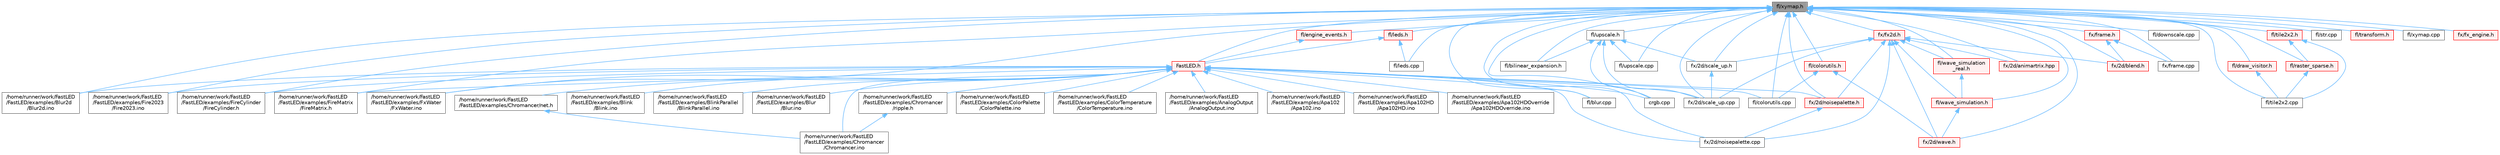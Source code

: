 digraph "fl/xymap.h"
{
 // INTERACTIVE_SVG=YES
 // LATEX_PDF_SIZE
  bgcolor="transparent";
  edge [fontname=Helvetica,fontsize=10,labelfontname=Helvetica,labelfontsize=10];
  node [fontname=Helvetica,fontsize=10,shape=box,height=0.2,width=0.4];
  Node1 [id="Node000001",label="fl/xymap.h",height=0.2,width=0.4,color="gray40", fillcolor="grey60", style="filled", fontcolor="black",tooltip=" "];
  Node1 -> Node2 [id="edge1_Node000001_Node000002",dir="back",color="steelblue1",style="solid",tooltip=" "];
  Node2 [id="Node000002",label="/home/runner/work/FastLED\l/FastLED/examples/Blur2d\l/Blur2d.ino",height=0.2,width=0.4,color="grey40", fillcolor="white", style="filled",URL="$df/d42/_blur2d_8ino.html",tooltip=" "];
  Node1 -> Node3 [id="edge2_Node000001_Node000003",dir="back",color="steelblue1",style="solid",tooltip=" "];
  Node3 [id="Node000003",label="/home/runner/work/FastLED\l/FastLED/examples/Fire2023\l/Fire2023.ino",height=0.2,width=0.4,color="grey40", fillcolor="white", style="filled",URL="$d8/d2c/_fire2023_8ino.html",tooltip=" "];
  Node1 -> Node4 [id="edge3_Node000001_Node000004",dir="back",color="steelblue1",style="solid",tooltip=" "];
  Node4 [id="Node000004",label="/home/runner/work/FastLED\l/FastLED/examples/FireCylinder\l/FireCylinder.h",height=0.2,width=0.4,color="grey40", fillcolor="white", style="filled",URL="$d8/dd0/_fire_cylinder_8h.html",tooltip=" "];
  Node1 -> Node5 [id="edge4_Node000001_Node000005",dir="back",color="steelblue1",style="solid",tooltip=" "];
  Node5 [id="Node000005",label="/home/runner/work/FastLED\l/FastLED/examples/FireMatrix\l/FireMatrix.h",height=0.2,width=0.4,color="grey40", fillcolor="white", style="filled",URL="$d5/d88/_fire_matrix_8h.html",tooltip=" "];
  Node1 -> Node6 [id="edge5_Node000001_Node000006",dir="back",color="steelblue1",style="solid",tooltip=" "];
  Node6 [id="Node000006",label="/home/runner/work/FastLED\l/FastLED/examples/FxWater\l/FxWater.ino",height=0.2,width=0.4,color="grey40", fillcolor="white", style="filled",URL="$dd/d61/_fx_water_8ino.html",tooltip=" "];
  Node1 -> Node7 [id="edge6_Node000001_Node000007",dir="back",color="steelblue1",style="solid",tooltip=" "];
  Node7 [id="Node000007",label="FastLED.h",height=0.2,width=0.4,color="red", fillcolor="#FFF0F0", style="filled",URL="$db/d97/_fast_l_e_d_8h.html",tooltip="central include file for FastLED, defines the CFastLED class/object"];
  Node7 -> Node8 [id="edge7_Node000007_Node000008",dir="back",color="steelblue1",style="solid",tooltip=" "];
  Node8 [id="Node000008",label="/home/runner/work/FastLED\l/FastLED/examples/AnalogOutput\l/AnalogOutput.ino",height=0.2,width=0.4,color="grey40", fillcolor="white", style="filled",URL="$d5/d17/_analog_output_8ino.html",tooltip="Demonstrates how to use FastLED color functions even without a \"pixel-addressible\" smart LED strip."];
  Node7 -> Node9 [id="edge8_Node000007_Node000009",dir="back",color="steelblue1",style="solid",tooltip=" "];
  Node9 [id="Node000009",label="/home/runner/work/FastLED\l/FastLED/examples/Apa102\l/Apa102.ino",height=0.2,width=0.4,color="grey40", fillcolor="white", style="filled",URL="$dd/d0f/_apa102_8ino.html",tooltip=" "];
  Node7 -> Node10 [id="edge9_Node000007_Node000010",dir="back",color="steelblue1",style="solid",tooltip=" "];
  Node10 [id="Node000010",label="/home/runner/work/FastLED\l/FastLED/examples/Apa102HD\l/Apa102HD.ino",height=0.2,width=0.4,color="grey40", fillcolor="white", style="filled",URL="$d1/d75/_apa102_h_d_8ino.html",tooltip="Example showing how to use the APA102HD gamma correction."];
  Node7 -> Node11 [id="edge10_Node000007_Node000011",dir="back",color="steelblue1",style="solid",tooltip=" "];
  Node11 [id="Node000011",label="/home/runner/work/FastLED\l/FastLED/examples/Apa102HDOverride\l/Apa102HDOverride.ino",height=0.2,width=0.4,color="grey40", fillcolor="white", style="filled",URL="$d3/d6e/_apa102_h_d_override_8ino.html",tooltip=" "];
  Node7 -> Node12 [id="edge11_Node000007_Node000012",dir="back",color="steelblue1",style="solid",tooltip=" "];
  Node12 [id="Node000012",label="/home/runner/work/FastLED\l/FastLED/examples/Blink\l/Blink.ino",height=0.2,width=0.4,color="grey40", fillcolor="white", style="filled",URL="$d0/dc3/_blink_8ino.html",tooltip="Blink the first LED of an LED strip."];
  Node7 -> Node13 [id="edge12_Node000007_Node000013",dir="back",color="steelblue1",style="solid",tooltip=" "];
  Node13 [id="Node000013",label="/home/runner/work/FastLED\l/FastLED/examples/BlinkParallel\l/BlinkParallel.ino",height=0.2,width=0.4,color="grey40", fillcolor="white", style="filled",URL="$d5/d4d/_blink_parallel_8ino.html",tooltip="Shows parallel usage of WS2812 strips."];
  Node7 -> Node14 [id="edge13_Node000007_Node000014",dir="back",color="steelblue1",style="solid",tooltip=" "];
  Node14 [id="Node000014",label="/home/runner/work/FastLED\l/FastLED/examples/Blur\l/Blur.ino",height=0.2,width=0.4,color="grey40", fillcolor="white", style="filled",URL="$d4/d0c/_blur_8ino.html",tooltip=" "];
  Node7 -> Node2 [id="edge14_Node000007_Node000002",dir="back",color="steelblue1",style="solid",tooltip=" "];
  Node7 -> Node15 [id="edge15_Node000007_Node000015",dir="back",color="steelblue1",style="solid",tooltip=" "];
  Node15 [id="Node000015",label="/home/runner/work/FastLED\l/FastLED/examples/Chromancer\l/Chromancer.ino",height=0.2,width=0.4,color="grey40", fillcolor="white", style="filled",URL="$d1/ddb/_chromancer_8ino.html",tooltip=" "];
  Node7 -> Node16 [id="edge16_Node000007_Node000016",dir="back",color="steelblue1",style="solid",tooltip=" "];
  Node16 [id="Node000016",label="/home/runner/work/FastLED\l/FastLED/examples/Chromancer/net.h",height=0.2,width=0.4,color="grey40", fillcolor="white", style="filled",URL="$d7/d97/net_8h.html",tooltip=" "];
  Node16 -> Node15 [id="edge17_Node000016_Node000015",dir="back",color="steelblue1",style="solid",tooltip=" "];
  Node7 -> Node17 [id="edge18_Node000007_Node000017",dir="back",color="steelblue1",style="solid",tooltip=" "];
  Node17 [id="Node000017",label="/home/runner/work/FastLED\l/FastLED/examples/Chromancer\l/ripple.h",height=0.2,width=0.4,color="grey40", fillcolor="white", style="filled",URL="$de/de3/ripple_8h.html",tooltip=" "];
  Node17 -> Node15 [id="edge19_Node000017_Node000015",dir="back",color="steelblue1",style="solid",tooltip=" "];
  Node7 -> Node18 [id="edge20_Node000007_Node000018",dir="back",color="steelblue1",style="solid",tooltip=" "];
  Node18 [id="Node000018",label="/home/runner/work/FastLED\l/FastLED/examples/ColorPalette\l/ColorPalette.ino",height=0.2,width=0.4,color="grey40", fillcolor="white", style="filled",URL="$d1/dc5/_color_palette_8ino.html",tooltip="Demonstrates how to use ColorPalettes."];
  Node7 -> Node19 [id="edge21_Node000007_Node000019",dir="back",color="steelblue1",style="solid",tooltip=" "];
  Node19 [id="Node000019",label="/home/runner/work/FastLED\l/FastLED/examples/ColorTemperature\l/ColorTemperature.ino",height=0.2,width=0.4,color="grey40", fillcolor="white", style="filled",URL="$d7/d22/_color_temperature_8ino.html",tooltip="Demonstrates how to use ColorTemperature based color correction."];
  Node7 -> Node3 [id="edge22_Node000007_Node000003",dir="back",color="steelblue1",style="solid",tooltip=" "];
  Node7 -> Node4 [id="edge23_Node000007_Node000004",dir="back",color="steelblue1",style="solid",tooltip=" "];
  Node7 -> Node5 [id="edge24_Node000007_Node000005",dir="back",color="steelblue1",style="solid",tooltip=" "];
  Node7 -> Node6 [id="edge25_Node000007_Node000006",dir="back",color="steelblue1",style="solid",tooltip=" "];
  Node7 -> Node94 [id="edge26_Node000007_Node000094",dir="back",color="steelblue1",style="solid",tooltip=" "];
  Node94 [id="Node000094",label="crgb.cpp",height=0.2,width=0.4,color="grey40", fillcolor="white", style="filled",URL="$d0/de3/crgb_8cpp.html",tooltip="Utility functions for the red, green, and blue (RGB) pixel struct."];
  Node7 -> Node103 [id="edge27_Node000007_Node000103",dir="back",color="steelblue1",style="solid",tooltip=" "];
  Node103 [id="Node000103",label="fl/blur.cpp",height=0.2,width=0.4,color="grey40", fillcolor="white", style="filled",URL="$de/dc8/blur_8cpp.html",tooltip=" "];
  Node7 -> Node104 [id="edge28_Node000007_Node000104",dir="back",color="steelblue1",style="solid",tooltip=" "];
  Node104 [id="Node000104",label="fl/colorutils.cpp",height=0.2,width=0.4,color="grey40", fillcolor="white", style="filled",URL="$da/d2d/colorutils_8cpp.html",tooltip="Misc utility functions for palettes, blending, and more."];
  Node7 -> Node114 [id="edge29_Node000007_Node000114",dir="back",color="steelblue1",style="solid",tooltip=" "];
  Node114 [id="Node000114",label="fx/2d/noisepalette.cpp",height=0.2,width=0.4,color="grey40", fillcolor="white", style="filled",URL="$d6/d66/noisepalette_8cpp.html",tooltip=" "];
  Node7 -> Node115 [id="edge30_Node000007_Node000115",dir="back",color="steelblue1",style="solid",tooltip=" "];
  Node115 [id="Node000115",label="fx/2d/noisepalette.h",height=0.2,width=0.4,color="red", fillcolor="#FFF0F0", style="filled",URL="$d6/dc7/noisepalette_8h.html",tooltip="Demonstrates how to mix noise generation with color palettes on a 2D LED matrix."];
  Node115 -> Node114 [id="edge31_Node000115_Node000114",dir="back",color="steelblue1",style="solid",tooltip=" "];
  Node7 -> Node117 [id="edge32_Node000007_Node000117",dir="back",color="steelblue1",style="solid",tooltip=" "];
  Node117 [id="Node000117",label="fx/2d/scale_up.cpp",height=0.2,width=0.4,color="grey40", fillcolor="white", style="filled",URL="$dc/d8c/scale__up_8cpp.html",tooltip=" "];
  Node1 -> Node94 [id="edge33_Node000001_Node000094",dir="back",color="steelblue1",style="solid",tooltip=" "];
  Node1 -> Node142 [id="edge34_Node000001_Node000142",dir="back",color="steelblue1",style="solid",tooltip=" "];
  Node142 [id="Node000142",label="fl/bilinear_expansion.h",height=0.2,width=0.4,color="grey40", fillcolor="white", style="filled",URL="$da/d34/bilinear__expansion_8h.html",tooltip="Demonstrates how to mix noise generation with color palettes on a 2D LED matrix."];
  Node1 -> Node103 [id="edge35_Node000001_Node000103",dir="back",color="steelblue1",style="solid",tooltip=" "];
  Node1 -> Node104 [id="edge36_Node000001_Node000104",dir="back",color="steelblue1",style="solid",tooltip=" "];
  Node1 -> Node143 [id="edge37_Node000001_Node000143",dir="back",color="steelblue1",style="solid",tooltip=" "];
  Node143 [id="Node000143",label="fl/colorutils.h",height=0.2,width=0.4,color="red", fillcolor="#FFF0F0", style="filled",URL="$d7/df9/fl_2colorutils_8h.html",tooltip="Utility functions for color fill, palettes, blending, and more."];
  Node143 -> Node104 [id="edge38_Node000143_Node000104",dir="back",color="steelblue1",style="solid",tooltip=" "];
  Node143 -> Node134 [id="edge39_Node000143_Node000134",dir="back",color="steelblue1",style="solid",tooltip=" "];
  Node134 [id="Node000134",label="fx/2d/wave.h",height=0.2,width=0.4,color="red", fillcolor="#FFF0F0", style="filled",URL="$de/de9/src_2fx_22d_2wave_8h.html",tooltip=" "];
  Node1 -> Node152 [id="edge40_Node000001_Node000152",dir="back",color="steelblue1",style="solid",tooltip=" "];
  Node152 [id="Node000152",label="fl/downscale.cpp",height=0.2,width=0.4,color="grey40", fillcolor="white", style="filled",URL="$d8/df9/downscale_8cpp.html",tooltip=" "];
  Node1 -> Node148 [id="edge41_Node000001_Node000148",dir="back",color="steelblue1",style="solid",tooltip=" "];
  Node148 [id="Node000148",label="fl/draw_visitor.h",height=0.2,width=0.4,color="red", fillcolor="#FFF0F0", style="filled",URL="$d0/d4f/draw__visitor_8h.html",tooltip=" "];
  Node148 -> Node150 [id="edge42_Node000148_Node000150",dir="back",color="steelblue1",style="solid",tooltip=" "];
  Node150 [id="Node000150",label="fl/tile2x2.cpp",height=0.2,width=0.4,color="grey40", fillcolor="white", style="filled",URL="$db/d15/tile2x2_8cpp.html",tooltip=" "];
  Node1 -> Node153 [id="edge43_Node000001_Node000153",dir="back",color="steelblue1",style="solid",tooltip=" "];
  Node153 [id="Node000153",label="fl/engine_events.h",height=0.2,width=0.4,color="red", fillcolor="#FFF0F0", style="filled",URL="$db/dc0/engine__events_8h.html",tooltip=" "];
  Node153 -> Node7 [id="edge44_Node000153_Node000007",dir="back",color="steelblue1",style="solid",tooltip=" "];
  Node1 -> Node164 [id="edge45_Node000001_Node000164",dir="back",color="steelblue1",style="solid",tooltip=" "];
  Node164 [id="Node000164",label="fl/leds.cpp",height=0.2,width=0.4,color="grey40", fillcolor="white", style="filled",URL="$d6/d78/leds_8cpp.html",tooltip=" "];
  Node1 -> Node165 [id="edge46_Node000001_Node000165",dir="back",color="steelblue1",style="solid",tooltip=" "];
  Node165 [id="Node000165",label="fl/leds.h",height=0.2,width=0.4,color="red", fillcolor="#FFF0F0", style="filled",URL="$da/d78/leds_8h.html",tooltip=" "];
  Node165 -> Node7 [id="edge47_Node000165_Node000007",dir="back",color="steelblue1",style="solid",tooltip=" "];
  Node165 -> Node164 [id="edge48_Node000165_Node000164",dir="back",color="steelblue1",style="solid",tooltip=" "];
  Node1 -> Node173 [id="edge49_Node000001_Node000173",dir="back",color="steelblue1",style="solid",tooltip=" "];
  Node173 [id="Node000173",label="fl/raster_sparse.h",height=0.2,width=0.4,color="red", fillcolor="#FFF0F0", style="filled",URL="$d4/df9/raster__sparse_8h.html",tooltip=" "];
  Node173 -> Node150 [id="edge50_Node000173_Node000150",dir="back",color="steelblue1",style="solid",tooltip=" "];
  Node1 -> Node176 [id="edge51_Node000001_Node000176",dir="back",color="steelblue1",style="solid",tooltip=" "];
  Node176 [id="Node000176",label="fl/str.cpp",height=0.2,width=0.4,color="grey40", fillcolor="white", style="filled",URL="$d1/d1f/str_8cpp.html",tooltip=" "];
  Node1 -> Node150 [id="edge52_Node000001_Node000150",dir="back",color="steelblue1",style="solid",tooltip=" "];
  Node1 -> Node177 [id="edge53_Node000001_Node000177",dir="back",color="steelblue1",style="solid",tooltip=" "];
  Node177 [id="Node000177",label="fl/tile2x2.h",height=0.2,width=0.4,color="red", fillcolor="#FFF0F0", style="filled",URL="$d2/db4/tile2x2_8h.html",tooltip=" "];
  Node177 -> Node173 [id="edge54_Node000177_Node000173",dir="back",color="steelblue1",style="solid",tooltip=" "];
  Node177 -> Node150 [id="edge55_Node000177_Node000150",dir="back",color="steelblue1",style="solid",tooltip=" "];
  Node1 -> Node185 [id="edge56_Node000001_Node000185",dir="back",color="steelblue1",style="solid",tooltip=" "];
  Node185 [id="Node000185",label="fl/transform.h",height=0.2,width=0.4,color="red", fillcolor="#FFF0F0", style="filled",URL="$d2/d80/transform_8h.html",tooltip=" "];
  Node1 -> Node187 [id="edge57_Node000001_Node000187",dir="back",color="steelblue1",style="solid",tooltip=" "];
  Node187 [id="Node000187",label="fl/upscale.cpp",height=0.2,width=0.4,color="grey40", fillcolor="white", style="filled",URL="$d0/d4f/upscale_8cpp.html",tooltip=" "];
  Node1 -> Node188 [id="edge58_Node000001_Node000188",dir="back",color="steelblue1",style="solid",tooltip=" "];
  Node188 [id="Node000188",label="fl/upscale.h",height=0.2,width=0.4,color="grey40", fillcolor="white", style="filled",URL="$d6/d0c/upscale_8h.html",tooltip=" "];
  Node188 -> Node94 [id="edge59_Node000188_Node000094",dir="back",color="steelblue1",style="solid",tooltip=" "];
  Node188 -> Node142 [id="edge60_Node000188_Node000142",dir="back",color="steelblue1",style="solid",tooltip=" "];
  Node188 -> Node187 [id="edge61_Node000188_Node000187",dir="back",color="steelblue1",style="solid",tooltip=" "];
  Node188 -> Node117 [id="edge62_Node000188_Node000117",dir="back",color="steelblue1",style="solid",tooltip=" "];
  Node188 -> Node189 [id="edge63_Node000188_Node000189",dir="back",color="steelblue1",style="solid",tooltip=" "];
  Node189 [id="Node000189",label="fx/2d/scale_up.h",height=0.2,width=0.4,color="grey40", fillcolor="white", style="filled",URL="$d2/d74/scale__up_8h.html",tooltip="Expands a grid using bilinear interpolation and scaling up."];
  Node189 -> Node117 [id="edge64_Node000189_Node000117",dir="back",color="steelblue1",style="solid",tooltip=" "];
  Node1 -> Node190 [id="edge65_Node000001_Node000190",dir="back",color="steelblue1",style="solid",tooltip=" "];
  Node190 [id="Node000190",label="fl/wave_simulation.h",height=0.2,width=0.4,color="red", fillcolor="#FFF0F0", style="filled",URL="$dc/d36/wave__simulation_8h.html",tooltip=" "];
  Node190 -> Node134 [id="edge66_Node000190_Node000134",dir="back",color="steelblue1",style="solid",tooltip=" "];
  Node1 -> Node192 [id="edge67_Node000001_Node000192",dir="back",color="steelblue1",style="solid",tooltip=" "];
  Node192 [id="Node000192",label="fl/wave_simulation\l_real.h",height=0.2,width=0.4,color="red", fillcolor="#FFF0F0", style="filled",URL="$dd/d8e/wave__simulation__real_8h.html",tooltip=" "];
  Node192 -> Node190 [id="edge68_Node000192_Node000190",dir="back",color="steelblue1",style="solid",tooltip=" "];
  Node1 -> Node194 [id="edge69_Node000001_Node000194",dir="back",color="steelblue1",style="solid",tooltip=" "];
  Node194 [id="Node000194",label="fl/xymap.cpp",height=0.2,width=0.4,color="grey40", fillcolor="white", style="filled",URL="$d7/d09/xymap_8cpp.html",tooltip=" "];
  Node1 -> Node131 [id="edge70_Node000001_Node000131",dir="back",color="steelblue1",style="solid",tooltip=" "];
  Node131 [id="Node000131",label="fx/2d/animartrix.hpp",height=0.2,width=0.4,color="red", fillcolor="#FFF0F0", style="filled",URL="$d3/dc3/animartrix_8hpp.html",tooltip=" "];
  Node1 -> Node195 [id="edge71_Node000001_Node000195",dir="back",color="steelblue1",style="solid",tooltip=" "];
  Node195 [id="Node000195",label="fx/2d/blend.h",height=0.2,width=0.4,color="red", fillcolor="#FFF0F0", style="filled",URL="$d8/d4e/blend_8h.html",tooltip=" "];
  Node1 -> Node114 [id="edge72_Node000001_Node000114",dir="back",color="steelblue1",style="solid",tooltip=" "];
  Node1 -> Node115 [id="edge73_Node000001_Node000115",dir="back",color="steelblue1",style="solid",tooltip=" "];
  Node1 -> Node117 [id="edge74_Node000001_Node000117",dir="back",color="steelblue1",style="solid",tooltip=" "];
  Node1 -> Node189 [id="edge75_Node000001_Node000189",dir="back",color="steelblue1",style="solid",tooltip=" "];
  Node1 -> Node134 [id="edge76_Node000001_Node000134",dir="back",color="steelblue1",style="solid",tooltip=" "];
  Node1 -> Node196 [id="edge77_Node000001_Node000196",dir="back",color="steelblue1",style="solid",tooltip=" "];
  Node196 [id="Node000196",label="fx/frame.cpp",height=0.2,width=0.4,color="grey40", fillcolor="white", style="filled",URL="$da/d14/frame_8cpp.html",tooltip=" "];
  Node1 -> Node197 [id="edge78_Node000001_Node000197",dir="back",color="steelblue1",style="solid",tooltip=" "];
  Node197 [id="Node000197",label="fx/frame.h",height=0.2,width=0.4,color="red", fillcolor="#FFF0F0", style="filled",URL="$df/d7d/frame_8h.html",tooltip=" "];
  Node197 -> Node195 [id="edge79_Node000197_Node000195",dir="back",color="steelblue1",style="solid",tooltip=" "];
  Node197 -> Node196 [id="edge80_Node000197_Node000196",dir="back",color="steelblue1",style="solid",tooltip=" "];
  Node1 -> Node207 [id="edge81_Node000001_Node000207",dir="back",color="steelblue1",style="solid",tooltip=" "];
  Node207 [id="Node000207",label="fx/fx2d.h",height=0.2,width=0.4,color="red", fillcolor="#FFF0F0", style="filled",URL="$d9/d43/fx2d_8h.html",tooltip=" "];
  Node207 -> Node190 [id="edge82_Node000207_Node000190",dir="back",color="steelblue1",style="solid",tooltip=" "];
  Node207 -> Node192 [id="edge83_Node000207_Node000192",dir="back",color="steelblue1",style="solid",tooltip=" "];
  Node207 -> Node131 [id="edge84_Node000207_Node000131",dir="back",color="steelblue1",style="solid",tooltip=" "];
  Node207 -> Node195 [id="edge85_Node000207_Node000195",dir="back",color="steelblue1",style="solid",tooltip=" "];
  Node207 -> Node114 [id="edge86_Node000207_Node000114",dir="back",color="steelblue1",style="solid",tooltip=" "];
  Node207 -> Node115 [id="edge87_Node000207_Node000115",dir="back",color="steelblue1",style="solid",tooltip=" "];
  Node207 -> Node117 [id="edge88_Node000207_Node000117",dir="back",color="steelblue1",style="solid",tooltip=" "];
  Node207 -> Node189 [id="edge89_Node000207_Node000189",dir="back",color="steelblue1",style="solid",tooltip=" "];
  Node207 -> Node134 [id="edge90_Node000207_Node000134",dir="back",color="steelblue1",style="solid",tooltip=" "];
  Node1 -> Node159 [id="edge91_Node000001_Node000159",dir="back",color="steelblue1",style="solid",tooltip=" "];
  Node159 [id="Node000159",label="fx/fx_engine.h",height=0.2,width=0.4,color="red", fillcolor="#FFF0F0", style="filled",URL="$d9/d3c/fx__engine_8h.html",tooltip=" "];
}

